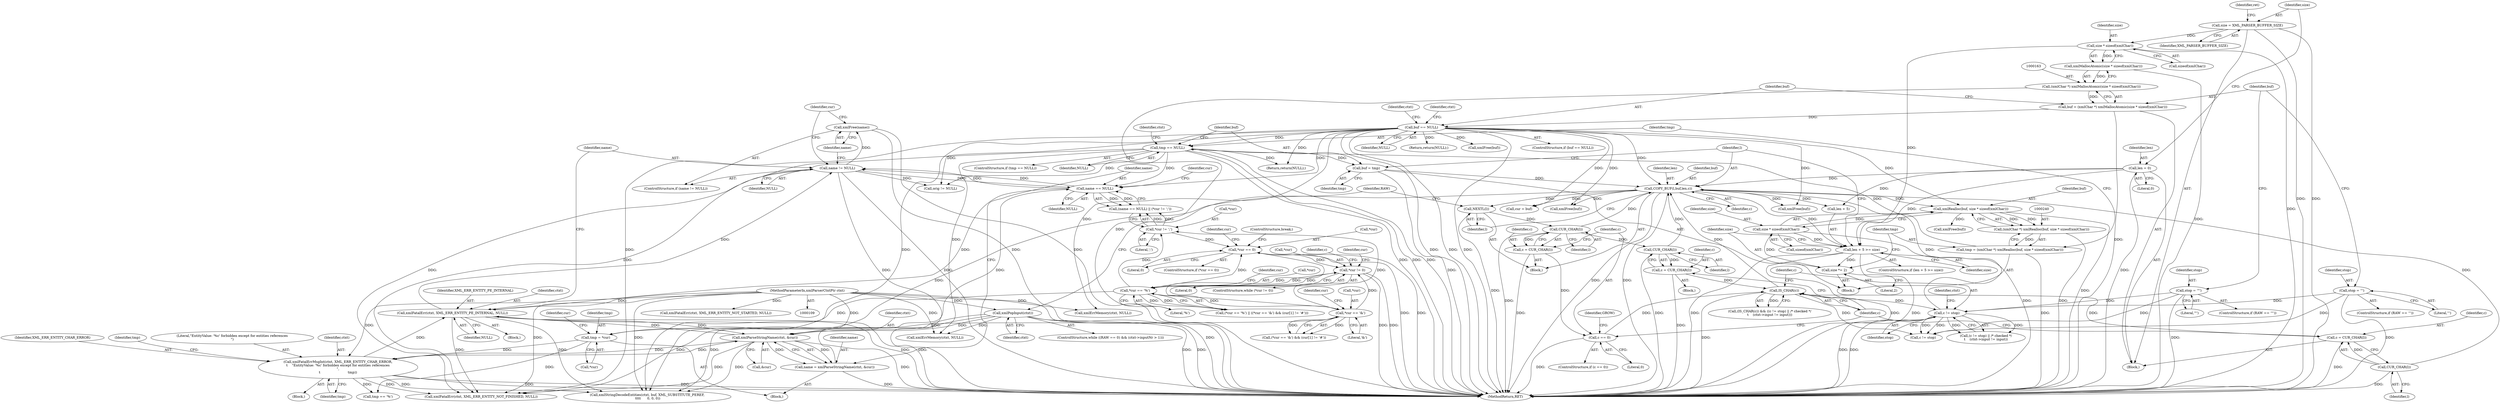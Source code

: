 digraph "0_Chrome_d0947db40187f4708c58e64cbd6013faf9eddeed_20@pointer" {
"1000392" [label="(Call,xmlFree(name))"];
"1000389" [label="(Call,name != NULL)"];
"1000354" [label="(Call,name == NULL)"];
"1000346" [label="(Call,name = xmlParseStringName(ctxt, &cur))"];
"1000348" [label="(Call,xmlParseStringName(ctxt, &cur))"];
"1000279" [label="(Call,xmlPopInput(ctxt))"];
"1000110" [label="(MethodParameterIn,xmlParserCtxtPtr ctxt)"];
"1000384" [label="(Call,xmlFatalErr(ctxt, XML_ERR_ENTITY_PE_INTERNAL, NULL))"];
"1000362" [label="(Call,xmlFatalErrMsgInt(ctxt, XML_ERR_ENTITY_CHAR_ERROR,\n\t    \"EntityValue: '%c' forbidden except for entities references\n\",\n\t                          tmp))"];
"1000340" [label="(Call,tmp = *cur)"];
"1000328" [label="(Call,*cur == '&')"];
"1000323" [label="(Call,*cur == '%')"];
"1000316" [label="(Call,*cur != 0)"];
"1000395" [label="(Call,*cur == 0)"];
"1000357" [label="(Call,*cur != ';')"];
"1000170" [label="(Call,buf == NULL)"];
"1000160" [label="(Call,buf = (xmlChar *) xmlMallocAtomic(size * sizeof(xmlChar)))"];
"1000162" [label="(Call,(xmlChar *) xmlMallocAtomic(size * sizeof(xmlChar)))"];
"1000164" [label="(Call,xmlMallocAtomic(size * sizeof(xmlChar)))"];
"1000165" [label="(Call,size * sizeof(xmlChar))"];
"1000122" [label="(Call,size = XML_PARSER_BUFFER_SIZE)"];
"1000248" [label="(Call,tmp == NULL)"];
"1000237" [label="(Call,tmp = (xmlChar *) xmlRealloc(buf, size * sizeof(xmlChar)))"];
"1000239" [label="(Call,(xmlChar *) xmlRealloc(buf, size * sizeof(xmlChar)))"];
"1000241" [label="(Call,xmlRealloc(buf, size * sizeof(xmlChar)))"];
"1000262" [label="(Call,COPY_BUF(l,buf,len,c))"];
"1000284" [label="(Call,CUR_CHAR(l))"];
"1000267" [label="(Call,NEXTL(l))"];
"1000294" [label="(Call,CUR_CHAR(l))"];
"1000204" [label="(Call,CUR_CHAR(l))"];
"1000259" [label="(Call,buf = tmp)"];
"1000118" [label="(Call,len = 0)"];
"1000209" [label="(Call,IS_CHAR(c))"];
"1000292" [label="(Call,c = CUR_CHAR(l))"];
"1000202" [label="(Call,c = CUR_CHAR(l))"];
"1000287" [label="(Call,c == 0)"];
"1000282" [label="(Call,c = CUR_CHAR(l))"];
"1000212" [label="(Call,c != stop)"];
"1000141" [label="(Call,stop = '\"')"];
"1000149" [label="(Call,stop = '\'')"];
"1000243" [label="(Call,size * sizeof(xmlChar))"];
"1000234" [label="(Call,size *= 2)"];
"1000227" [label="(Call,len + 5 >= size)"];
"1000174" [label="(Call,xmlErrMemory(ctxt, NULL))"];
"1000172" [label="(Identifier,NULL)"];
"1000293" [label="(Identifier,c)"];
"1000317" [label="(Call,*cur)"];
"1000265" [label="(Identifier,len)"];
"1000175" [label="(Identifier,ctxt)"];
"1000387" [label="(Identifier,NULL)"];
"1000369" [label="(Call,tmp == '%')"];
"1000255" [label="(Call,xmlFree(buf))"];
"1000347" [label="(Identifier,name)"];
"1000322" [label="(Call,(*cur == '%') || ((*cur == '&') && (cur[1] != '#')))"];
"1000290" [label="(Block,)"];
"1000346" [label="(Call,name = xmlParseStringName(ctxt, &cur))"];
"1000269" [label="(ControlStructure,while ((RAW == 0) && (ctxt->inputNr > 1)))"];
"1000361" [label="(Block,)"];
"1000123" [label="(Identifier,size)"];
"1000404" [label="(Identifier,c)"];
"1000326" [label="(Literal,'%')"];
"1000386" [label="(Identifier,XML_ERR_ENTITY_PE_INTERNAL)"];
"1000353" [label="(Call,(name == NULL) || (*cur != ';'))"];
"1000286" [label="(ControlStructure,if (c == 0))"];
"1000151" [label="(Literal,'\'')"];
"1000110" [label="(MethodParameterIn,xmlParserCtxtPtr ctxt)"];
"1000165" [label="(Call,size * sizeof(xmlChar))"];
"1000213" [label="(Identifier,c)"];
"1000259" [label="(Call,buf = tmp)"];
"1000282" [label="(Call,c = CUR_CHAR(l))"];
"1000287" [label="(Call,c == 0)"];
"1000208" [label="(Call,(IS_CHAR(c)) && ((c != stop) || /* checked */\n\t    (ctxt->input != input)))"];
"1000202" [label="(Call,c = CUR_CHAR(l))"];
"1000239" [label="(Call,(xmlChar *) xmlRealloc(buf, size * sizeof(xmlChar)))"];
"1000252" [label="(Call,xmlErrMemory(ctxt, NULL))"];
"1000247" [label="(ControlStructure,if (tmp == NULL))"];
"1000263" [label="(Identifier,l)"];
"1000161" [label="(Identifier,buf)"];
"1000217" [label="(Identifier,ctxt)"];
"1000359" [label="(Identifier,cur)"];
"1000267" [label="(Call,NEXTL(l))"];
"1000145" [label="(ControlStructure,if (RAW == '\''))"];
"1000341" [label="(Identifier,tmp)"];
"1000249" [label="(Identifier,tmp)"];
"1000391" [label="(Identifier,NULL)"];
"1000124" [label="(Identifier,XML_PARSER_BUFFER_SIZE)"];
"1000243" [label="(Call,size * sizeof(xmlChar))"];
"1000360" [label="(Literal,';')"];
"1000392" [label="(Call,xmlFree(name))"];
"1000295" [label="(Identifier,l)"];
"1000418" [label="(Call,xmlStringDecodeEntities(ctxt, buf, XML_SUBSTITUTE_PEREF,\n \t\t\t\t      0, 0, 0))"];
"1000397" [label="(Identifier,cur)"];
"1000199" [label="(Return,return(NULL);)"];
"1000264" [label="(Identifier,buf)"];
"1000280" [label="(Identifier,ctxt)"];
"1000212" [label="(Call,c != stop)"];
"1000384" [label="(Call,xmlFatalErr(ctxt, XML_ERR_ENTITY_PE_INTERNAL, NULL))"];
"1000388" [label="(ControlStructure,if (name != NULL))"];
"1000122" [label="(Call,size = XML_PARSER_BUFFER_SIZE)"];
"1000197" [label="(Call,xmlFree(buf))"];
"1000279" [label="(Call,xmlPopInput(ctxt))"];
"1000118" [label="(Call,len = 0)"];
"1000285" [label="(Identifier,l)"];
"1000312" [label="(Call,cur = buf)"];
"1000143" [label="(Literal,'\"')"];
"1000235" [label="(Identifier,size)"];
"1000171" [label="(Identifier,buf)"];
"1000363" [label="(Identifier,ctxt)"];
"1000162" [label="(Call,(xmlChar *) xmlMallocAtomic(size * sizeof(xmlChar)))"];
"1000231" [label="(Identifier,size)"];
"1000237" [label="(Call,tmp = (xmlChar *) xmlRealloc(buf, size * sizeof(xmlChar)))"];
"1000137" [label="(ControlStructure,if (RAW == '\"'))"];
"1000390" [label="(Identifier,name)"];
"1000396" [label="(Call,*cur)"];
"1000393" [label="(Identifier,name)"];
"1000366" [label="(Identifier,tmp)"];
"1000166" [label="(Identifier,size)"];
"1000272" [label="(Identifier,RAW)"];
"1000323" [label="(Call,*cur == '%')"];
"1000356" [label="(Identifier,NULL)"];
"1000292" [label="(Call,c = CUR_CHAR(l))"];
"1000315" [label="(ControlStructure,while (*cur != 0))"];
"1000210" [label="(Identifier,c)"];
"1000394" [label="(ControlStructure,if (*cur == 0))"];
"1000169" [label="(ControlStructure,if (buf == NULL))"];
"1000289" [label="(Literal,0)"];
"1000426" [label="(Call,orig != NULL)"];
"1000205" [label="(Identifier,l)"];
"1000319" [label="(Literal,0)"];
"1000327" [label="(Call,(*cur == '&') && (cur[1] != '#'))"];
"1000141" [label="(Call,stop = '\"')"];
"1000149" [label="(Call,stop = '\'')"];
"1000130" [label="(Identifier,ret)"];
"1000329" [label="(Call,*cur)"];
"1000316" [label="(Call,*cur != 0)"];
"1000241" [label="(Call,xmlRealloc(buf, size * sizeof(xmlChar)))"];
"1000253" [label="(Identifier,ctxt)"];
"1000250" [label="(Identifier,NULL)"];
"1000245" [label="(Call,sizeof(xmlChar))"];
"1000403" [label="(Call,c != stop)"];
"1000288" [label="(Identifier,c)"];
"1000357" [label="(Call,*cur != ';')"];
"1000308" [label="(Call,xmlFree(buf))"];
"1000170" [label="(Call,buf == NULL)"];
"1000328" [label="(Call,*cur == '&')"];
"1000350" [label="(Call,&cur)"];
"1000331" [label="(Literal,'&')"];
"1000330" [label="(Identifier,cur)"];
"1000232" [label="(Block,)"];
"1000294" [label="(Call,CUR_CHAR(l))"];
"1000236" [label="(Literal,2)"];
"1000154" [label="(Call,xmlFatalErr(ctxt, XML_ERR_ENTITY_NOT_STARTED, NULL))"];
"1000112" [label="(Block,)"];
"1000225" [label="(Block,)"];
"1000349" [label="(Identifier,ctxt)"];
"1000325" [label="(Identifier,cur)"];
"1000209" [label="(Call,IS_CHAR(c))"];
"1000334" [label="(Identifier,cur)"];
"1000227" [label="(Call,len + 5 >= size)"];
"1000291" [label="(Identifier,GROW)"];
"1000355" [label="(Identifier,name)"];
"1000401" [label="(Identifier,cur)"];
"1000324" [label="(Call,*cur)"];
"1000398" [label="(Literal,0)"];
"1000211" [label="(Call,(c != stop) || /* checked */\n\t    (ctxt->input != input))"];
"1000262" [label="(Call,COPY_BUF(l,buf,len,c))"];
"1000364" [label="(Identifier,XML_ERR_ENTITY_CHAR_ERROR)"];
"1000234" [label="(Call,size *= 2)"];
"1000354" [label="(Call,name == NULL)"];
"1000150" [label="(Identifier,stop)"];
"1000407" [label="(Call,xmlFatalErr(ctxt, XML_ERR_ENTITY_NOT_FINISHED, NULL))"];
"1000383" [label="(Block,)"];
"1000370" [label="(Identifier,tmp)"];
"1000411" [label="(Call,xmlFree(buf))"];
"1000238" [label="(Identifier,tmp)"];
"1000142" [label="(Identifier,stop)"];
"1000226" [label="(ControlStructure,if (len + 5 >= size))"];
"1000181" [label="(Identifier,ctxt)"];
"1000214" [label="(Identifier,stop)"];
"1000348" [label="(Call,xmlParseStringName(ctxt, &cur))"];
"1000261" [label="(Identifier,tmp)"];
"1000340" [label="(Call,tmp = *cur)"];
"1000310" [label="(Return,return(NULL);)"];
"1000438" [label="(MethodReturn,RET)"];
"1000283" [label="(Identifier,c)"];
"1000242" [label="(Identifier,buf)"];
"1000284" [label="(Call,CUR_CHAR(l))"];
"1000362" [label="(Call,xmlFatalErrMsgInt(ctxt, XML_ERR_ENTITY_CHAR_ERROR,\n\t    \"EntityValue: '%c' forbidden except for entities references\n\",\n\t                          tmp))"];
"1000399" [label="(ControlStructure,break;)"];
"1000337" [label="(Block,)"];
"1000120" [label="(Literal,0)"];
"1000385" [label="(Identifier,ctxt)"];
"1000244" [label="(Identifier,size)"];
"1000268" [label="(Identifier,l)"];
"1000358" [label="(Call,*cur)"];
"1000164" [label="(Call,xmlMallocAtomic(size * sizeof(xmlChar)))"];
"1000260" [label="(Identifier,buf)"];
"1000345" [label="(Identifier,cur)"];
"1000119" [label="(Identifier,len)"];
"1000248" [label="(Call,tmp == NULL)"];
"1000389" [label="(Call,name != NULL)"];
"1000203" [label="(Identifier,c)"];
"1000204" [label="(Call,CUR_CHAR(l))"];
"1000365" [label="(Literal,\"EntityValue: '%c' forbidden except for entities references\n\")"];
"1000160" [label="(Call,buf = (xmlChar *) xmlMallocAtomic(size * sizeof(xmlChar)))"];
"1000342" [label="(Call,*cur)"];
"1000167" [label="(Call,sizeof(xmlChar))"];
"1000395" [label="(Call,*cur == 0)"];
"1000228" [label="(Call,len + 5)"];
"1000266" [label="(Identifier,c)"];
"1000392" -> "1000388"  [label="AST: "];
"1000392" -> "1000393"  [label="CFG: "];
"1000393" -> "1000392"  [label="AST: "];
"1000397" -> "1000392"  [label="CFG: "];
"1000392" -> "1000438"  [label="DDG: "];
"1000392" -> "1000438"  [label="DDG: "];
"1000389" -> "1000392"  [label="DDG: "];
"1000389" -> "1000388"  [label="AST: "];
"1000389" -> "1000391"  [label="CFG: "];
"1000390" -> "1000389"  [label="AST: "];
"1000391" -> "1000389"  [label="AST: "];
"1000393" -> "1000389"  [label="CFG: "];
"1000397" -> "1000389"  [label="CFG: "];
"1000389" -> "1000438"  [label="DDG: "];
"1000389" -> "1000438"  [label="DDG: "];
"1000389" -> "1000354"  [label="DDG: "];
"1000354" -> "1000389"  [label="DDG: "];
"1000354" -> "1000389"  [label="DDG: "];
"1000384" -> "1000389"  [label="DDG: "];
"1000389" -> "1000407"  [label="DDG: "];
"1000389" -> "1000426"  [label="DDG: "];
"1000354" -> "1000353"  [label="AST: "];
"1000354" -> "1000356"  [label="CFG: "];
"1000355" -> "1000354"  [label="AST: "];
"1000356" -> "1000354"  [label="AST: "];
"1000359" -> "1000354"  [label="CFG: "];
"1000353" -> "1000354"  [label="CFG: "];
"1000354" -> "1000353"  [label="DDG: "];
"1000354" -> "1000353"  [label="DDG: "];
"1000346" -> "1000354"  [label="DDG: "];
"1000170" -> "1000354"  [label="DDG: "];
"1000248" -> "1000354"  [label="DDG: "];
"1000354" -> "1000384"  [label="DDG: "];
"1000346" -> "1000337"  [label="AST: "];
"1000346" -> "1000348"  [label="CFG: "];
"1000347" -> "1000346"  [label="AST: "];
"1000348" -> "1000346"  [label="AST: "];
"1000355" -> "1000346"  [label="CFG: "];
"1000346" -> "1000438"  [label="DDG: "];
"1000348" -> "1000346"  [label="DDG: "];
"1000348" -> "1000346"  [label="DDG: "];
"1000348" -> "1000350"  [label="CFG: "];
"1000349" -> "1000348"  [label="AST: "];
"1000350" -> "1000348"  [label="AST: "];
"1000348" -> "1000438"  [label="DDG: "];
"1000279" -> "1000348"  [label="DDG: "];
"1000384" -> "1000348"  [label="DDG: "];
"1000362" -> "1000348"  [label="DDG: "];
"1000110" -> "1000348"  [label="DDG: "];
"1000348" -> "1000362"  [label="DDG: "];
"1000348" -> "1000384"  [label="DDG: "];
"1000348" -> "1000407"  [label="DDG: "];
"1000348" -> "1000418"  [label="DDG: "];
"1000279" -> "1000269"  [label="AST: "];
"1000279" -> "1000280"  [label="CFG: "];
"1000280" -> "1000279"  [label="AST: "];
"1000272" -> "1000279"  [label="CFG: "];
"1000279" -> "1000438"  [label="DDG: "];
"1000279" -> "1000438"  [label="DDG: "];
"1000279" -> "1000252"  [label="DDG: "];
"1000110" -> "1000279"  [label="DDG: "];
"1000279" -> "1000407"  [label="DDG: "];
"1000279" -> "1000418"  [label="DDG: "];
"1000110" -> "1000109"  [label="AST: "];
"1000110" -> "1000438"  [label="DDG: "];
"1000110" -> "1000154"  [label="DDG: "];
"1000110" -> "1000174"  [label="DDG: "];
"1000110" -> "1000252"  [label="DDG: "];
"1000110" -> "1000362"  [label="DDG: "];
"1000110" -> "1000384"  [label="DDG: "];
"1000110" -> "1000407"  [label="DDG: "];
"1000110" -> "1000418"  [label="DDG: "];
"1000384" -> "1000383"  [label="AST: "];
"1000384" -> "1000387"  [label="CFG: "];
"1000385" -> "1000384"  [label="AST: "];
"1000386" -> "1000384"  [label="AST: "];
"1000387" -> "1000384"  [label="AST: "];
"1000390" -> "1000384"  [label="CFG: "];
"1000384" -> "1000438"  [label="DDG: "];
"1000384" -> "1000438"  [label="DDG: "];
"1000362" -> "1000384"  [label="DDG: "];
"1000384" -> "1000407"  [label="DDG: "];
"1000384" -> "1000418"  [label="DDG: "];
"1000362" -> "1000361"  [label="AST: "];
"1000362" -> "1000366"  [label="CFG: "];
"1000363" -> "1000362"  [label="AST: "];
"1000364" -> "1000362"  [label="AST: "];
"1000365" -> "1000362"  [label="AST: "];
"1000366" -> "1000362"  [label="AST: "];
"1000370" -> "1000362"  [label="CFG: "];
"1000362" -> "1000438"  [label="DDG: "];
"1000362" -> "1000438"  [label="DDG: "];
"1000340" -> "1000362"  [label="DDG: "];
"1000362" -> "1000369"  [label="DDG: "];
"1000362" -> "1000407"  [label="DDG: "];
"1000362" -> "1000418"  [label="DDG: "];
"1000340" -> "1000337"  [label="AST: "];
"1000340" -> "1000342"  [label="CFG: "];
"1000341" -> "1000340"  [label="AST: "];
"1000342" -> "1000340"  [label="AST: "];
"1000345" -> "1000340"  [label="CFG: "];
"1000328" -> "1000340"  [label="DDG: "];
"1000323" -> "1000340"  [label="DDG: "];
"1000340" -> "1000369"  [label="DDG: "];
"1000328" -> "1000327"  [label="AST: "];
"1000328" -> "1000331"  [label="CFG: "];
"1000329" -> "1000328"  [label="AST: "];
"1000331" -> "1000328"  [label="AST: "];
"1000334" -> "1000328"  [label="CFG: "];
"1000327" -> "1000328"  [label="CFG: "];
"1000328" -> "1000316"  [label="DDG: "];
"1000328" -> "1000327"  [label="DDG: "];
"1000328" -> "1000327"  [label="DDG: "];
"1000323" -> "1000328"  [label="DDG: "];
"1000328" -> "1000357"  [label="DDG: "];
"1000328" -> "1000395"  [label="DDG: "];
"1000323" -> "1000322"  [label="AST: "];
"1000323" -> "1000326"  [label="CFG: "];
"1000324" -> "1000323"  [label="AST: "];
"1000326" -> "1000323"  [label="AST: "];
"1000330" -> "1000323"  [label="CFG: "];
"1000322" -> "1000323"  [label="CFG: "];
"1000323" -> "1000316"  [label="DDG: "];
"1000323" -> "1000322"  [label="DDG: "];
"1000323" -> "1000322"  [label="DDG: "];
"1000316" -> "1000323"  [label="DDG: "];
"1000323" -> "1000357"  [label="DDG: "];
"1000323" -> "1000395"  [label="DDG: "];
"1000316" -> "1000315"  [label="AST: "];
"1000316" -> "1000319"  [label="CFG: "];
"1000317" -> "1000316"  [label="AST: "];
"1000319" -> "1000316"  [label="AST: "];
"1000325" -> "1000316"  [label="CFG: "];
"1000404" -> "1000316"  [label="CFG: "];
"1000316" -> "1000438"  [label="DDG: "];
"1000316" -> "1000438"  [label="DDG: "];
"1000395" -> "1000316"  [label="DDG: "];
"1000395" -> "1000394"  [label="AST: "];
"1000395" -> "1000398"  [label="CFG: "];
"1000396" -> "1000395"  [label="AST: "];
"1000398" -> "1000395"  [label="AST: "];
"1000399" -> "1000395"  [label="CFG: "];
"1000401" -> "1000395"  [label="CFG: "];
"1000395" -> "1000438"  [label="DDG: "];
"1000395" -> "1000438"  [label="DDG: "];
"1000357" -> "1000395"  [label="DDG: "];
"1000357" -> "1000353"  [label="AST: "];
"1000357" -> "1000360"  [label="CFG: "];
"1000358" -> "1000357"  [label="AST: "];
"1000360" -> "1000357"  [label="AST: "];
"1000353" -> "1000357"  [label="CFG: "];
"1000357" -> "1000353"  [label="DDG: "];
"1000357" -> "1000353"  [label="DDG: "];
"1000170" -> "1000169"  [label="AST: "];
"1000170" -> "1000172"  [label="CFG: "];
"1000171" -> "1000170"  [label="AST: "];
"1000172" -> "1000170"  [label="AST: "];
"1000175" -> "1000170"  [label="CFG: "];
"1000181" -> "1000170"  [label="CFG: "];
"1000170" -> "1000438"  [label="DDG: "];
"1000170" -> "1000438"  [label="DDG: "];
"1000170" -> "1000438"  [label="DDG: "];
"1000160" -> "1000170"  [label="DDG: "];
"1000170" -> "1000174"  [label="DDG: "];
"1000170" -> "1000197"  [label="DDG: "];
"1000170" -> "1000199"  [label="DDG: "];
"1000170" -> "1000241"  [label="DDG: "];
"1000170" -> "1000248"  [label="DDG: "];
"1000170" -> "1000262"  [label="DDG: "];
"1000170" -> "1000308"  [label="DDG: "];
"1000170" -> "1000310"  [label="DDG: "];
"1000170" -> "1000312"  [label="DDG: "];
"1000170" -> "1000407"  [label="DDG: "];
"1000170" -> "1000411"  [label="DDG: "];
"1000170" -> "1000418"  [label="DDG: "];
"1000170" -> "1000426"  [label="DDG: "];
"1000160" -> "1000112"  [label="AST: "];
"1000160" -> "1000162"  [label="CFG: "];
"1000161" -> "1000160"  [label="AST: "];
"1000162" -> "1000160"  [label="AST: "];
"1000171" -> "1000160"  [label="CFG: "];
"1000160" -> "1000438"  [label="DDG: "];
"1000162" -> "1000160"  [label="DDG: "];
"1000162" -> "1000164"  [label="CFG: "];
"1000163" -> "1000162"  [label="AST: "];
"1000164" -> "1000162"  [label="AST: "];
"1000162" -> "1000438"  [label="DDG: "];
"1000164" -> "1000162"  [label="DDG: "];
"1000164" -> "1000165"  [label="CFG: "];
"1000165" -> "1000164"  [label="AST: "];
"1000164" -> "1000438"  [label="DDG: "];
"1000165" -> "1000164"  [label="DDG: "];
"1000165" -> "1000167"  [label="CFG: "];
"1000166" -> "1000165"  [label="AST: "];
"1000167" -> "1000165"  [label="AST: "];
"1000165" -> "1000438"  [label="DDG: "];
"1000122" -> "1000165"  [label="DDG: "];
"1000165" -> "1000227"  [label="DDG: "];
"1000122" -> "1000112"  [label="AST: "];
"1000122" -> "1000124"  [label="CFG: "];
"1000123" -> "1000122"  [label="AST: "];
"1000124" -> "1000122"  [label="AST: "];
"1000130" -> "1000122"  [label="CFG: "];
"1000122" -> "1000438"  [label="DDG: "];
"1000122" -> "1000438"  [label="DDG: "];
"1000248" -> "1000247"  [label="AST: "];
"1000248" -> "1000250"  [label="CFG: "];
"1000249" -> "1000248"  [label="AST: "];
"1000250" -> "1000248"  [label="AST: "];
"1000253" -> "1000248"  [label="CFG: "];
"1000260" -> "1000248"  [label="CFG: "];
"1000248" -> "1000438"  [label="DDG: "];
"1000248" -> "1000438"  [label="DDG: "];
"1000248" -> "1000438"  [label="DDG: "];
"1000237" -> "1000248"  [label="DDG: "];
"1000248" -> "1000252"  [label="DDG: "];
"1000248" -> "1000259"  [label="DDG: "];
"1000248" -> "1000310"  [label="DDG: "];
"1000248" -> "1000407"  [label="DDG: "];
"1000248" -> "1000426"  [label="DDG: "];
"1000237" -> "1000232"  [label="AST: "];
"1000237" -> "1000239"  [label="CFG: "];
"1000238" -> "1000237"  [label="AST: "];
"1000239" -> "1000237"  [label="AST: "];
"1000249" -> "1000237"  [label="CFG: "];
"1000237" -> "1000438"  [label="DDG: "];
"1000239" -> "1000237"  [label="DDG: "];
"1000239" -> "1000241"  [label="CFG: "];
"1000240" -> "1000239"  [label="AST: "];
"1000241" -> "1000239"  [label="AST: "];
"1000239" -> "1000438"  [label="DDG: "];
"1000241" -> "1000239"  [label="DDG: "];
"1000241" -> "1000239"  [label="DDG: "];
"1000241" -> "1000243"  [label="CFG: "];
"1000242" -> "1000241"  [label="AST: "];
"1000243" -> "1000241"  [label="AST: "];
"1000241" -> "1000438"  [label="DDG: "];
"1000262" -> "1000241"  [label="DDG: "];
"1000243" -> "1000241"  [label="DDG: "];
"1000241" -> "1000255"  [label="DDG: "];
"1000262" -> "1000225"  [label="AST: "];
"1000262" -> "1000266"  [label="CFG: "];
"1000263" -> "1000262"  [label="AST: "];
"1000264" -> "1000262"  [label="AST: "];
"1000265" -> "1000262"  [label="AST: "];
"1000266" -> "1000262"  [label="AST: "];
"1000268" -> "1000262"  [label="CFG: "];
"1000262" -> "1000438"  [label="DDG: "];
"1000262" -> "1000438"  [label="DDG: "];
"1000262" -> "1000227"  [label="DDG: "];
"1000262" -> "1000228"  [label="DDG: "];
"1000284" -> "1000262"  [label="DDG: "];
"1000294" -> "1000262"  [label="DDG: "];
"1000204" -> "1000262"  [label="DDG: "];
"1000259" -> "1000262"  [label="DDG: "];
"1000118" -> "1000262"  [label="DDG: "];
"1000209" -> "1000262"  [label="DDG: "];
"1000212" -> "1000262"  [label="DDG: "];
"1000262" -> "1000267"  [label="DDG: "];
"1000262" -> "1000308"  [label="DDG: "];
"1000262" -> "1000312"  [label="DDG: "];
"1000262" -> "1000411"  [label="DDG: "];
"1000262" -> "1000418"  [label="DDG: "];
"1000284" -> "1000282"  [label="AST: "];
"1000284" -> "1000285"  [label="CFG: "];
"1000285" -> "1000284"  [label="AST: "];
"1000282" -> "1000284"  [label="CFG: "];
"1000284" -> "1000438"  [label="DDG: "];
"1000284" -> "1000282"  [label="DDG: "];
"1000267" -> "1000284"  [label="DDG: "];
"1000284" -> "1000294"  [label="DDG: "];
"1000267" -> "1000225"  [label="AST: "];
"1000267" -> "1000268"  [label="CFG: "];
"1000268" -> "1000267"  [label="AST: "];
"1000272" -> "1000267"  [label="CFG: "];
"1000267" -> "1000438"  [label="DDG: "];
"1000294" -> "1000292"  [label="AST: "];
"1000294" -> "1000295"  [label="CFG: "];
"1000295" -> "1000294"  [label="AST: "];
"1000292" -> "1000294"  [label="CFG: "];
"1000294" -> "1000438"  [label="DDG: "];
"1000294" -> "1000292"  [label="DDG: "];
"1000204" -> "1000202"  [label="AST: "];
"1000204" -> "1000205"  [label="CFG: "];
"1000205" -> "1000204"  [label="AST: "];
"1000202" -> "1000204"  [label="CFG: "];
"1000204" -> "1000438"  [label="DDG: "];
"1000204" -> "1000202"  [label="DDG: "];
"1000259" -> "1000232"  [label="AST: "];
"1000259" -> "1000261"  [label="CFG: "];
"1000260" -> "1000259"  [label="AST: "];
"1000261" -> "1000259"  [label="AST: "];
"1000263" -> "1000259"  [label="CFG: "];
"1000259" -> "1000438"  [label="DDG: "];
"1000118" -> "1000112"  [label="AST: "];
"1000118" -> "1000120"  [label="CFG: "];
"1000119" -> "1000118"  [label="AST: "];
"1000120" -> "1000118"  [label="AST: "];
"1000123" -> "1000118"  [label="CFG: "];
"1000118" -> "1000438"  [label="DDG: "];
"1000118" -> "1000227"  [label="DDG: "];
"1000118" -> "1000228"  [label="DDG: "];
"1000209" -> "1000208"  [label="AST: "];
"1000209" -> "1000210"  [label="CFG: "];
"1000210" -> "1000209"  [label="AST: "];
"1000213" -> "1000209"  [label="CFG: "];
"1000208" -> "1000209"  [label="CFG: "];
"1000209" -> "1000438"  [label="DDG: "];
"1000209" -> "1000208"  [label="DDG: "];
"1000292" -> "1000209"  [label="DDG: "];
"1000202" -> "1000209"  [label="DDG: "];
"1000287" -> "1000209"  [label="DDG: "];
"1000209" -> "1000212"  [label="DDG: "];
"1000209" -> "1000403"  [label="DDG: "];
"1000292" -> "1000290"  [label="AST: "];
"1000293" -> "1000292"  [label="AST: "];
"1000210" -> "1000292"  [label="CFG: "];
"1000292" -> "1000438"  [label="DDG: "];
"1000202" -> "1000112"  [label="AST: "];
"1000203" -> "1000202"  [label="AST: "];
"1000210" -> "1000202"  [label="CFG: "];
"1000202" -> "1000438"  [label="DDG: "];
"1000287" -> "1000286"  [label="AST: "];
"1000287" -> "1000289"  [label="CFG: "];
"1000288" -> "1000287"  [label="AST: "];
"1000289" -> "1000287"  [label="AST: "];
"1000210" -> "1000287"  [label="CFG: "];
"1000291" -> "1000287"  [label="CFG: "];
"1000287" -> "1000438"  [label="DDG: "];
"1000282" -> "1000287"  [label="DDG: "];
"1000282" -> "1000225"  [label="AST: "];
"1000283" -> "1000282"  [label="AST: "];
"1000288" -> "1000282"  [label="CFG: "];
"1000282" -> "1000438"  [label="DDG: "];
"1000212" -> "1000211"  [label="AST: "];
"1000212" -> "1000214"  [label="CFG: "];
"1000213" -> "1000212"  [label="AST: "];
"1000214" -> "1000212"  [label="AST: "];
"1000217" -> "1000212"  [label="CFG: "];
"1000211" -> "1000212"  [label="CFG: "];
"1000212" -> "1000438"  [label="DDG: "];
"1000212" -> "1000438"  [label="DDG: "];
"1000212" -> "1000211"  [label="DDG: "];
"1000212" -> "1000211"  [label="DDG: "];
"1000141" -> "1000212"  [label="DDG: "];
"1000149" -> "1000212"  [label="DDG: "];
"1000212" -> "1000403"  [label="DDG: "];
"1000212" -> "1000403"  [label="DDG: "];
"1000141" -> "1000137"  [label="AST: "];
"1000141" -> "1000143"  [label="CFG: "];
"1000142" -> "1000141"  [label="AST: "];
"1000143" -> "1000141"  [label="AST: "];
"1000161" -> "1000141"  [label="CFG: "];
"1000141" -> "1000438"  [label="DDG: "];
"1000141" -> "1000403"  [label="DDG: "];
"1000149" -> "1000145"  [label="AST: "];
"1000149" -> "1000151"  [label="CFG: "];
"1000150" -> "1000149"  [label="AST: "];
"1000151" -> "1000149"  [label="AST: "];
"1000161" -> "1000149"  [label="CFG: "];
"1000149" -> "1000438"  [label="DDG: "];
"1000149" -> "1000403"  [label="DDG: "];
"1000243" -> "1000245"  [label="CFG: "];
"1000244" -> "1000243"  [label="AST: "];
"1000245" -> "1000243"  [label="AST: "];
"1000243" -> "1000438"  [label="DDG: "];
"1000243" -> "1000227"  [label="DDG: "];
"1000234" -> "1000243"  [label="DDG: "];
"1000234" -> "1000232"  [label="AST: "];
"1000234" -> "1000236"  [label="CFG: "];
"1000235" -> "1000234"  [label="AST: "];
"1000236" -> "1000234"  [label="AST: "];
"1000238" -> "1000234"  [label="CFG: "];
"1000227" -> "1000234"  [label="DDG: "];
"1000227" -> "1000226"  [label="AST: "];
"1000227" -> "1000231"  [label="CFG: "];
"1000228" -> "1000227"  [label="AST: "];
"1000231" -> "1000227"  [label="AST: "];
"1000235" -> "1000227"  [label="CFG: "];
"1000263" -> "1000227"  [label="CFG: "];
"1000227" -> "1000438"  [label="DDG: "];
"1000227" -> "1000438"  [label="DDG: "];
"1000227" -> "1000438"  [label="DDG: "];
}
